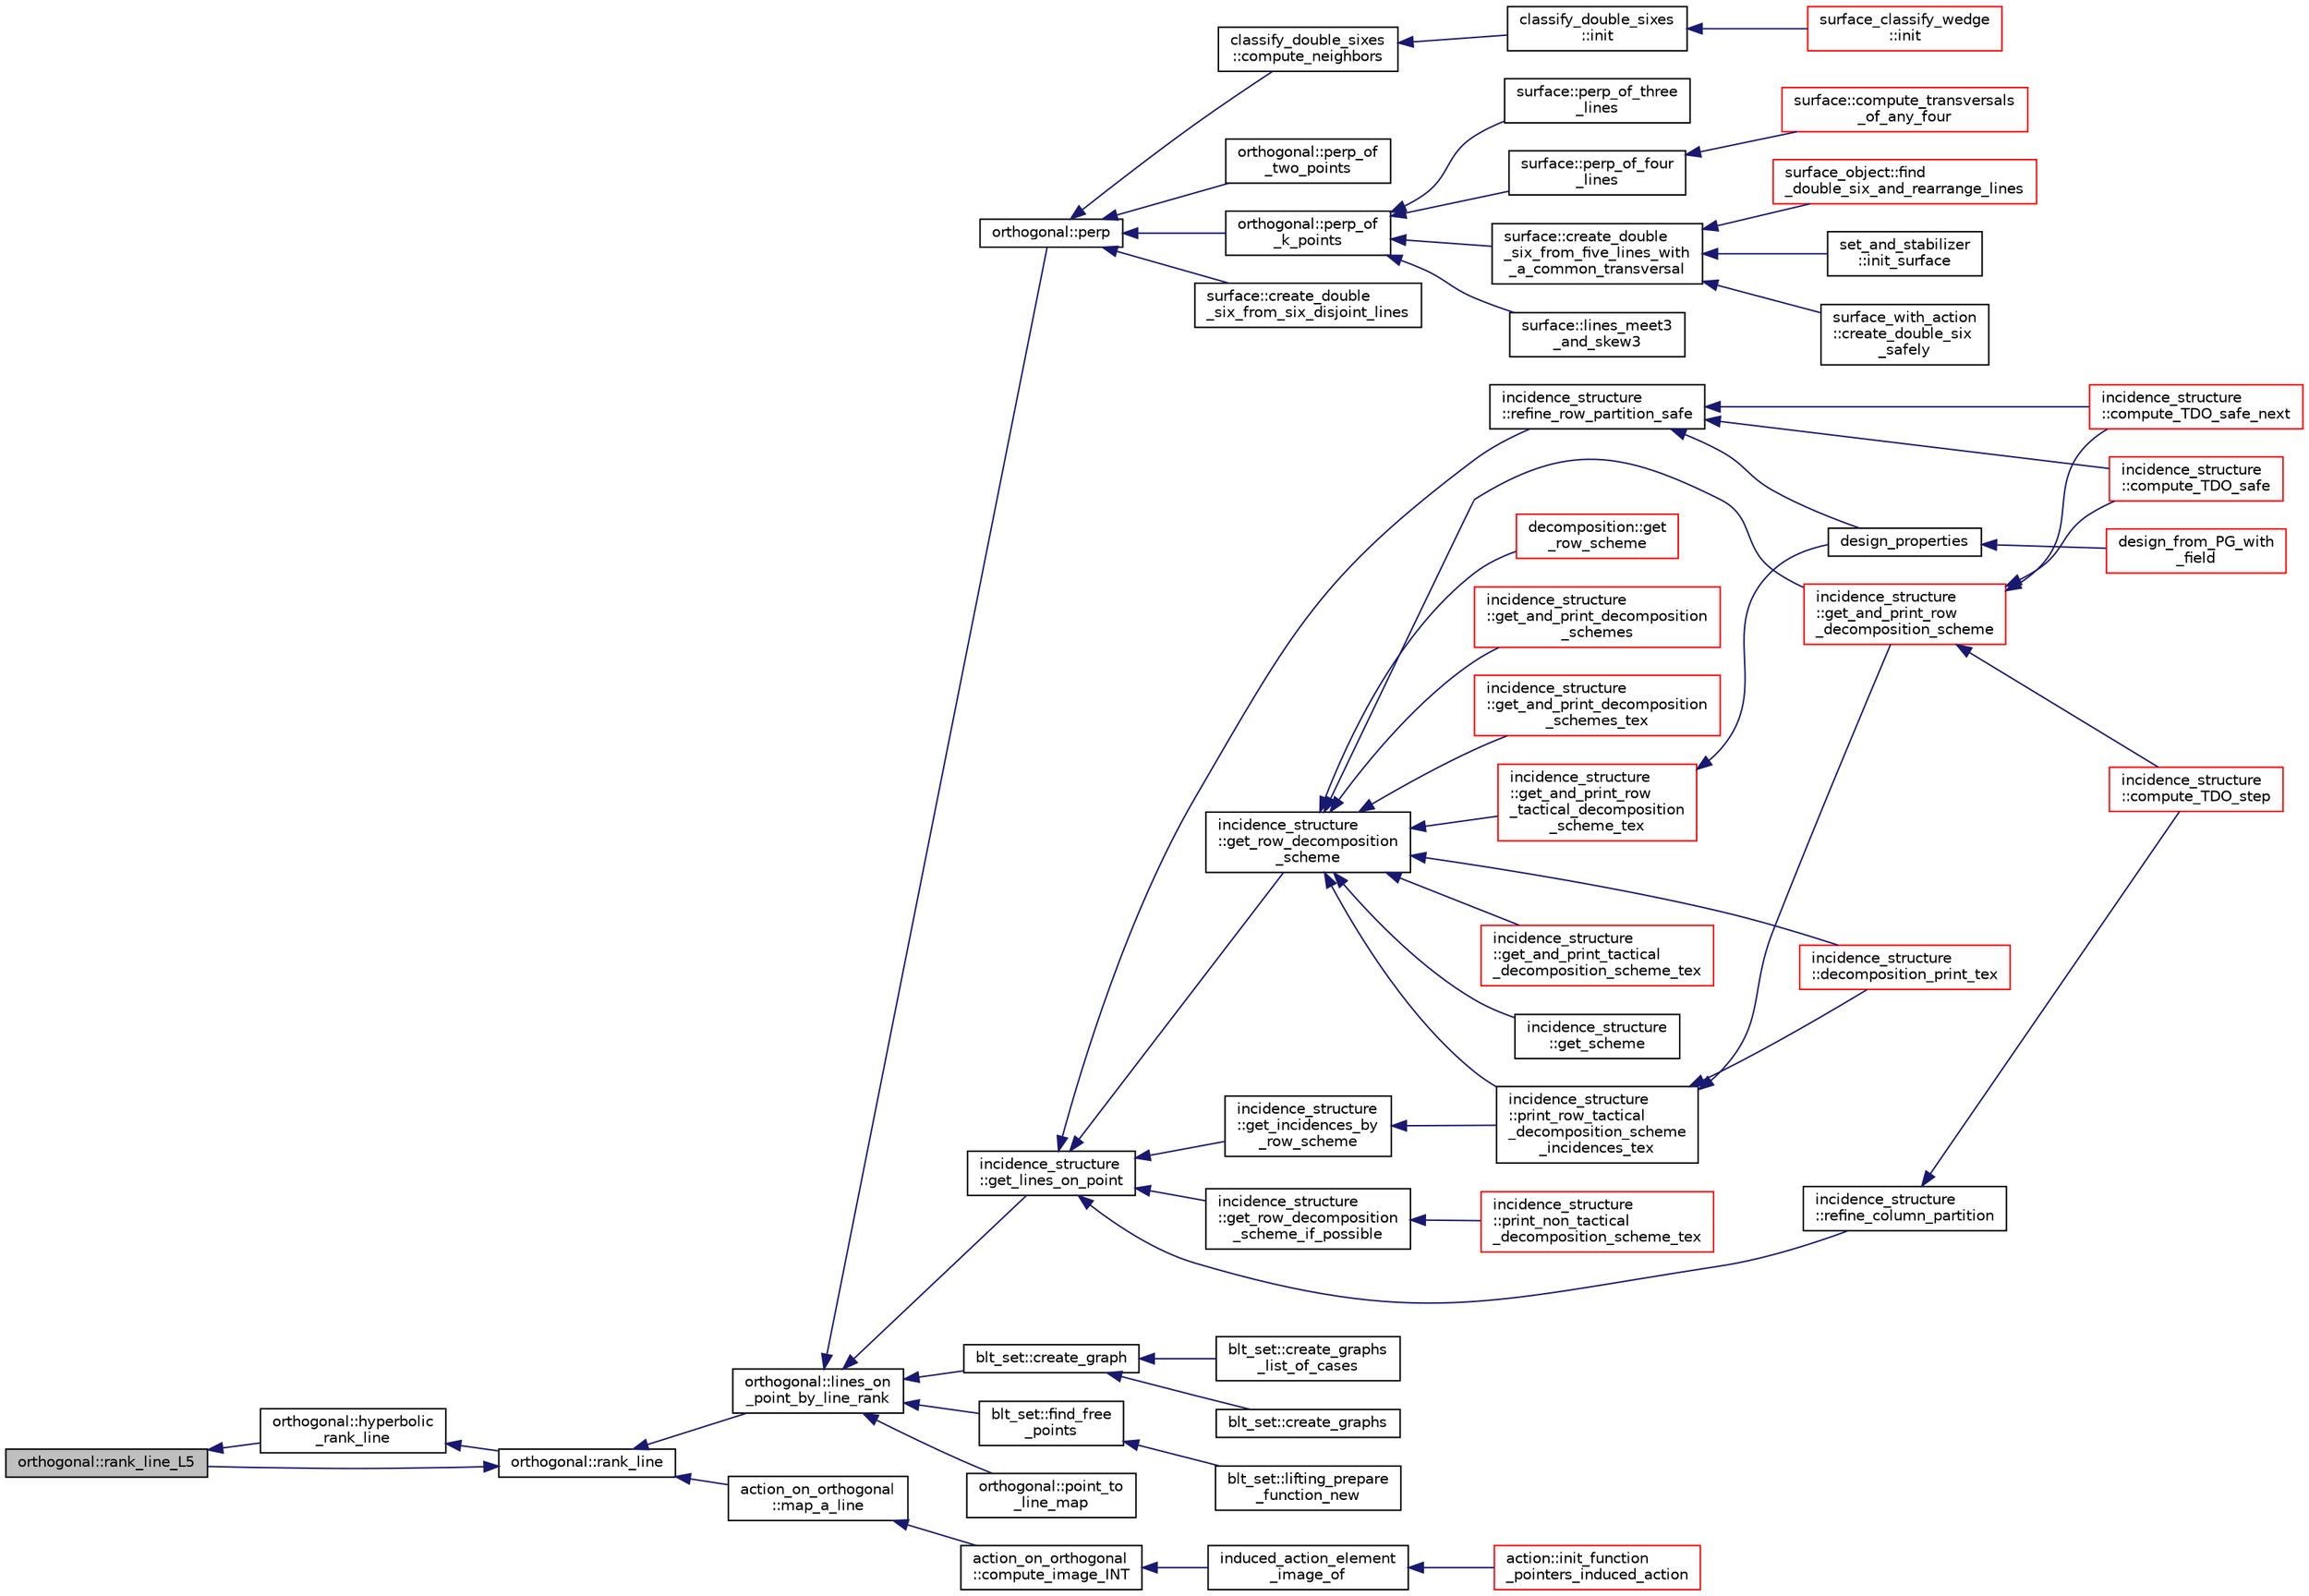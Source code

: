digraph "orthogonal::rank_line_L5"
{
  edge [fontname="Helvetica",fontsize="10",labelfontname="Helvetica",labelfontsize="10"];
  node [fontname="Helvetica",fontsize="10",shape=record];
  rankdir="LR";
  Node38795 [label="orthogonal::rank_line_L5",height=0.2,width=0.4,color="black", fillcolor="grey75", style="filled", fontcolor="black"];
  Node38795 -> Node38796 [dir="back",color="midnightblue",fontsize="10",style="solid",fontname="Helvetica"];
  Node38796 [label="orthogonal::hyperbolic\l_rank_line",height=0.2,width=0.4,color="black", fillcolor="white", style="filled",URL="$d7/daa/classorthogonal.html#a2810f9a6851f445b03fdbfe2a888e9f5"];
  Node38796 -> Node38797 [dir="back",color="midnightblue",fontsize="10",style="solid",fontname="Helvetica"];
  Node38797 [label="orthogonal::rank_line",height=0.2,width=0.4,color="black", fillcolor="white", style="filled",URL="$d7/daa/classorthogonal.html#a5e1b5a3eb76840f425e71f25dabcd470"];
  Node38797 -> Node38798 [dir="back",color="midnightblue",fontsize="10",style="solid",fontname="Helvetica"];
  Node38798 [label="orthogonal::lines_on\l_point_by_line_rank",height=0.2,width=0.4,color="black", fillcolor="white", style="filled",URL="$d7/daa/classorthogonal.html#adc21874b6da3cd3585c704994fb538aa"];
  Node38798 -> Node38799 [dir="back",color="midnightblue",fontsize="10",style="solid",fontname="Helvetica"];
  Node38799 [label="blt_set::create_graph",height=0.2,width=0.4,color="black", fillcolor="white", style="filled",URL="$d1/d3d/classblt__set.html#ae92249ece99ffbc92e93e49cd5d5dccf"];
  Node38799 -> Node38800 [dir="back",color="midnightblue",fontsize="10",style="solid",fontname="Helvetica"];
  Node38800 [label="blt_set::create_graphs",height=0.2,width=0.4,color="black", fillcolor="white", style="filled",URL="$d1/d3d/classblt__set.html#a3f1d4a8ed15875c47b327949f26a4533"];
  Node38799 -> Node38801 [dir="back",color="midnightblue",fontsize="10",style="solid",fontname="Helvetica"];
  Node38801 [label="blt_set::create_graphs\l_list_of_cases",height=0.2,width=0.4,color="black", fillcolor="white", style="filled",URL="$d1/d3d/classblt__set.html#a91ad531d4154bd887182dbd6121476f3"];
  Node38798 -> Node38802 [dir="back",color="midnightblue",fontsize="10",style="solid",fontname="Helvetica"];
  Node38802 [label="blt_set::find_free\l_points",height=0.2,width=0.4,color="black", fillcolor="white", style="filled",URL="$d1/d3d/classblt__set.html#a71f82dd3dc4a901ea2a0949d2f1af302"];
  Node38802 -> Node38803 [dir="back",color="midnightblue",fontsize="10",style="solid",fontname="Helvetica"];
  Node38803 [label="blt_set::lifting_prepare\l_function_new",height=0.2,width=0.4,color="black", fillcolor="white", style="filled",URL="$d1/d3d/classblt__set.html#a1314b7c0a3b78ba54c0f61a397d8afce"];
  Node38798 -> Node38804 [dir="back",color="midnightblue",fontsize="10",style="solid",fontname="Helvetica"];
  Node38804 [label="orthogonal::point_to\l_line_map",height=0.2,width=0.4,color="black", fillcolor="white", style="filled",URL="$d7/daa/classorthogonal.html#a1eae48671390d1c251303be93b45f9e4"];
  Node38798 -> Node38805 [dir="back",color="midnightblue",fontsize="10",style="solid",fontname="Helvetica"];
  Node38805 [label="orthogonal::perp",height=0.2,width=0.4,color="black", fillcolor="white", style="filled",URL="$d7/daa/classorthogonal.html#ae80e0fa8d1e8caddb9afbb466e3d3189"];
  Node38805 -> Node38806 [dir="back",color="midnightblue",fontsize="10",style="solid",fontname="Helvetica"];
  Node38806 [label="orthogonal::perp_of\l_two_points",height=0.2,width=0.4,color="black", fillcolor="white", style="filled",URL="$d7/daa/classorthogonal.html#a6a05fef2e61ed508bff66d6728c58ec0"];
  Node38805 -> Node38807 [dir="back",color="midnightblue",fontsize="10",style="solid",fontname="Helvetica"];
  Node38807 [label="orthogonal::perp_of\l_k_points",height=0.2,width=0.4,color="black", fillcolor="white", style="filled",URL="$d7/daa/classorthogonal.html#a6a92a4680dc76bb289141fc5c765f5fb"];
  Node38807 -> Node38808 [dir="back",color="midnightblue",fontsize="10",style="solid",fontname="Helvetica"];
  Node38808 [label="surface::lines_meet3\l_and_skew3",height=0.2,width=0.4,color="black", fillcolor="white", style="filled",URL="$d5/d88/classsurface.html#af87ed9d20b980a89342f20c206ae5790"];
  Node38807 -> Node38809 [dir="back",color="midnightblue",fontsize="10",style="solid",fontname="Helvetica"];
  Node38809 [label="surface::perp_of_three\l_lines",height=0.2,width=0.4,color="black", fillcolor="white", style="filled",URL="$d5/d88/classsurface.html#aaa43449a367799d405821a1cd5a7e644"];
  Node38807 -> Node38810 [dir="back",color="midnightblue",fontsize="10",style="solid",fontname="Helvetica"];
  Node38810 [label="surface::perp_of_four\l_lines",height=0.2,width=0.4,color="black", fillcolor="white", style="filled",URL="$d5/d88/classsurface.html#a8da8a93f1fcbf344eb943869b0d488f1"];
  Node38810 -> Node38811 [dir="back",color="midnightblue",fontsize="10",style="solid",fontname="Helvetica"];
  Node38811 [label="surface::compute_transversals\l_of_any_four",height=0.2,width=0.4,color="red", fillcolor="white", style="filled",URL="$d5/d88/classsurface.html#a8023ace5ba7640932b77f1d54a792614"];
  Node38807 -> Node38820 [dir="back",color="midnightblue",fontsize="10",style="solid",fontname="Helvetica"];
  Node38820 [label="surface::create_double\l_six_from_five_lines_with\l_a_common_transversal",height=0.2,width=0.4,color="black", fillcolor="white", style="filled",URL="$d5/d88/classsurface.html#a6d8fafa386893521305e016011d55673"];
  Node38820 -> Node38821 [dir="back",color="midnightblue",fontsize="10",style="solid",fontname="Helvetica"];
  Node38821 [label="surface_object::find\l_double_six_and_rearrange_lines",height=0.2,width=0.4,color="red", fillcolor="white", style="filled",URL="$df/df8/classsurface__object.html#aa2fc4ff039e9f3a5ac29718e29b6b90c"];
  Node38820 -> Node38832 [dir="back",color="midnightblue",fontsize="10",style="solid",fontname="Helvetica"];
  Node38832 [label="set_and_stabilizer\l::init_surface",height=0.2,width=0.4,color="black", fillcolor="white", style="filled",URL="$de/df6/classset__and__stabilizer.html#aac2cff4e770a86c6d40e55478e33b6b5"];
  Node38820 -> Node38833 [dir="back",color="midnightblue",fontsize="10",style="solid",fontname="Helvetica"];
  Node38833 [label="surface_with_action\l::create_double_six\l_safely",height=0.2,width=0.4,color="black", fillcolor="white", style="filled",URL="$d8/df9/classsurface__with__action.html#a5d151dc90786f5466eb08dc1e2939170"];
  Node38805 -> Node38834 [dir="back",color="midnightblue",fontsize="10",style="solid",fontname="Helvetica"];
  Node38834 [label="surface::create_double\l_six_from_six_disjoint_lines",height=0.2,width=0.4,color="black", fillcolor="white", style="filled",URL="$d5/d88/classsurface.html#a4c44f0a33d709edee71537547880dd87"];
  Node38805 -> Node38835 [dir="back",color="midnightblue",fontsize="10",style="solid",fontname="Helvetica"];
  Node38835 [label="classify_double_sixes\l::compute_neighbors",height=0.2,width=0.4,color="black", fillcolor="white", style="filled",URL="$dd/d23/classclassify__double__sixes.html#a675e241052c36c58063ddcfc06d209b2"];
  Node38835 -> Node38814 [dir="back",color="midnightblue",fontsize="10",style="solid",fontname="Helvetica"];
  Node38814 [label="classify_double_sixes\l::init",height=0.2,width=0.4,color="black", fillcolor="white", style="filled",URL="$dd/d23/classclassify__double__sixes.html#a8c5c41d5124b35379d626480ff225f7b"];
  Node38814 -> Node38815 [dir="back",color="midnightblue",fontsize="10",style="solid",fontname="Helvetica"];
  Node38815 [label="surface_classify_wedge\l::init",height=0.2,width=0.4,color="red", fillcolor="white", style="filled",URL="$d7/d5c/classsurface__classify__wedge.html#a43302106663b307aa8274a5112a7010a"];
  Node38798 -> Node38836 [dir="back",color="midnightblue",fontsize="10",style="solid",fontname="Helvetica"];
  Node38836 [label="incidence_structure\l::get_lines_on_point",height=0.2,width=0.4,color="black", fillcolor="white", style="filled",URL="$da/d8a/classincidence__structure.html#a09148fd9478525b4a65c8e44833d1861"];
  Node38836 -> Node38837 [dir="back",color="midnightblue",fontsize="10",style="solid",fontname="Helvetica"];
  Node38837 [label="incidence_structure\l::refine_row_partition_safe",height=0.2,width=0.4,color="black", fillcolor="white", style="filled",URL="$da/d8a/classincidence__structure.html#ae84b2dc0f1a0cd1f9acfadcae21e3745"];
  Node38837 -> Node38838 [dir="back",color="midnightblue",fontsize="10",style="solid",fontname="Helvetica"];
  Node38838 [label="design_properties",height=0.2,width=0.4,color="black", fillcolor="white", style="filled",URL="$d9/dc2/apps_2combinatorics_2design_8_c.html#a7d7aac893d68b4a25d1ab91b57ae2af1"];
  Node38838 -> Node38839 [dir="back",color="midnightblue",fontsize="10",style="solid",fontname="Helvetica"];
  Node38839 [label="design_from_PG_with\l_field",height=0.2,width=0.4,color="red", fillcolor="white", style="filled",URL="$d9/dc2/apps_2combinatorics_2design_8_c.html#a5d0ddbe05228e631bc5fc469bc9ba6dd"];
  Node38837 -> Node38842 [dir="back",color="midnightblue",fontsize="10",style="solid",fontname="Helvetica"];
  Node38842 [label="incidence_structure\l::compute_TDO_safe_next",height=0.2,width=0.4,color="red", fillcolor="white", style="filled",URL="$da/d8a/classincidence__structure.html#a7c315a348fc6bed0f8642767cc9cd7d1"];
  Node38837 -> Node38845 [dir="back",color="midnightblue",fontsize="10",style="solid",fontname="Helvetica"];
  Node38845 [label="incidence_structure\l::compute_TDO_safe",height=0.2,width=0.4,color="red", fillcolor="white", style="filled",URL="$da/d8a/classincidence__structure.html#ab1409e71c4b6855e49edfd3526644202"];
  Node38836 -> Node38859 [dir="back",color="midnightblue",fontsize="10",style="solid",fontname="Helvetica"];
  Node38859 [label="incidence_structure\l::refine_column_partition",height=0.2,width=0.4,color="black", fillcolor="white", style="filled",URL="$da/d8a/classincidence__structure.html#ac262f307c1531d67496129dc7890cda4"];
  Node38859 -> Node38860 [dir="back",color="midnightblue",fontsize="10",style="solid",fontname="Helvetica"];
  Node38860 [label="incidence_structure\l::compute_TDO_step",height=0.2,width=0.4,color="red", fillcolor="white", style="filled",URL="$da/d8a/classincidence__structure.html#a6175accaa64033df34d722c594a8b827"];
  Node38836 -> Node38864 [dir="back",color="midnightblue",fontsize="10",style="solid",fontname="Helvetica"];
  Node38864 [label="incidence_structure\l::get_incidences_by\l_row_scheme",height=0.2,width=0.4,color="black", fillcolor="white", style="filled",URL="$da/d8a/classincidence__structure.html#addab249e03244133841bd793389c792c"];
  Node38864 -> Node38865 [dir="back",color="midnightblue",fontsize="10",style="solid",fontname="Helvetica"];
  Node38865 [label="incidence_structure\l::print_row_tactical\l_decomposition_scheme\l_incidences_tex",height=0.2,width=0.4,color="black", fillcolor="white", style="filled",URL="$da/d8a/classincidence__structure.html#a23279d5c98b702de05171c245d5375fa"];
  Node38865 -> Node38866 [dir="back",color="midnightblue",fontsize="10",style="solid",fontname="Helvetica"];
  Node38866 [label="incidence_structure\l::get_and_print_row\l_decomposition_scheme",height=0.2,width=0.4,color="red", fillcolor="white", style="filled",URL="$da/d8a/classincidence__structure.html#a4a1e589bb5c47fb2d98fdb561b669dcf"];
  Node38866 -> Node38842 [dir="back",color="midnightblue",fontsize="10",style="solid",fontname="Helvetica"];
  Node38866 -> Node38845 [dir="back",color="midnightblue",fontsize="10",style="solid",fontname="Helvetica"];
  Node38866 -> Node38860 [dir="back",color="midnightblue",fontsize="10",style="solid",fontname="Helvetica"];
  Node38865 -> Node38867 [dir="back",color="midnightblue",fontsize="10",style="solid",fontname="Helvetica"];
  Node38867 [label="incidence_structure\l::decomposition_print_tex",height=0.2,width=0.4,color="red", fillcolor="white", style="filled",URL="$da/d8a/classincidence__structure.html#ada3fae9fd1819b36e6bfe18dedd01e6a"];
  Node38836 -> Node38868 [dir="back",color="midnightblue",fontsize="10",style="solid",fontname="Helvetica"];
  Node38868 [label="incidence_structure\l::get_row_decomposition\l_scheme",height=0.2,width=0.4,color="black", fillcolor="white", style="filled",URL="$da/d8a/classincidence__structure.html#aa0ad04253ba8e75bb15900ee8b01c9aa"];
  Node38868 -> Node38869 [dir="back",color="midnightblue",fontsize="10",style="solid",fontname="Helvetica"];
  Node38869 [label="decomposition::get\l_row_scheme",height=0.2,width=0.4,color="red", fillcolor="white", style="filled",URL="$d3/d2b/classdecomposition.html#acdb57cdc0c5b1b4692337a7a629f7113"];
  Node38868 -> Node38865 [dir="back",color="midnightblue",fontsize="10",style="solid",fontname="Helvetica"];
  Node38868 -> Node38866 [dir="back",color="midnightblue",fontsize="10",style="solid",fontname="Helvetica"];
  Node38868 -> Node38871 [dir="back",color="midnightblue",fontsize="10",style="solid",fontname="Helvetica"];
  Node38871 [label="incidence_structure\l::get_and_print_decomposition\l_schemes",height=0.2,width=0.4,color="red", fillcolor="white", style="filled",URL="$da/d8a/classincidence__structure.html#a95766a2ffb220bae98b60ed3c91bce9a"];
  Node38868 -> Node38875 [dir="back",color="midnightblue",fontsize="10",style="solid",fontname="Helvetica"];
  Node38875 [label="incidence_structure\l::get_and_print_decomposition\l_schemes_tex",height=0.2,width=0.4,color="red", fillcolor="white", style="filled",URL="$da/d8a/classincidence__structure.html#a2a9844501c86ee7588a64227cc6867e5"];
  Node38868 -> Node38876 [dir="back",color="midnightblue",fontsize="10",style="solid",fontname="Helvetica"];
  Node38876 [label="incidence_structure\l::get_and_print_tactical\l_decomposition_scheme_tex",height=0.2,width=0.4,color="red", fillcolor="white", style="filled",URL="$da/d8a/classincidence__structure.html#a88a5db2769f6529b86c1ee250ceed24d"];
  Node38868 -> Node38877 [dir="back",color="midnightblue",fontsize="10",style="solid",fontname="Helvetica"];
  Node38877 [label="incidence_structure\l::get_scheme",height=0.2,width=0.4,color="black", fillcolor="white", style="filled",URL="$da/d8a/classincidence__structure.html#a13191a7c41cd54c5a453e82395893ad9"];
  Node38868 -> Node38878 [dir="back",color="midnightblue",fontsize="10",style="solid",fontname="Helvetica"];
  Node38878 [label="incidence_structure\l::get_and_print_row\l_tactical_decomposition\l_scheme_tex",height=0.2,width=0.4,color="red", fillcolor="white", style="filled",URL="$da/d8a/classincidence__structure.html#a93bcc4c9c4ebb9635a60b2c5df9c43b0"];
  Node38878 -> Node38838 [dir="back",color="midnightblue",fontsize="10",style="solid",fontname="Helvetica"];
  Node38868 -> Node38867 [dir="back",color="midnightblue",fontsize="10",style="solid",fontname="Helvetica"];
  Node38836 -> Node38879 [dir="back",color="midnightblue",fontsize="10",style="solid",fontname="Helvetica"];
  Node38879 [label="incidence_structure\l::get_row_decomposition\l_scheme_if_possible",height=0.2,width=0.4,color="black", fillcolor="white", style="filled",URL="$da/d8a/classincidence__structure.html#ac93d2a6419b0fca3f25f101c5f08caf5"];
  Node38879 -> Node38880 [dir="back",color="midnightblue",fontsize="10",style="solid",fontname="Helvetica"];
  Node38880 [label="incidence_structure\l::print_non_tactical\l_decomposition_scheme_tex",height=0.2,width=0.4,color="red", fillcolor="white", style="filled",URL="$da/d8a/classincidence__structure.html#a27995a1d72c680e66343d871d838800e"];
  Node38797 -> Node38795 [dir="back",color="midnightblue",fontsize="10",style="solid",fontname="Helvetica"];
  Node38797 -> Node38881 [dir="back",color="midnightblue",fontsize="10",style="solid",fontname="Helvetica"];
  Node38881 [label="action_on_orthogonal\l::map_a_line",height=0.2,width=0.4,color="black", fillcolor="white", style="filled",URL="$dc/d87/classaction__on__orthogonal.html#ac7e41a4bbc9e0f2813f2f7030f3ed177"];
  Node38881 -> Node38882 [dir="back",color="midnightblue",fontsize="10",style="solid",fontname="Helvetica"];
  Node38882 [label="action_on_orthogonal\l::compute_image_INT",height=0.2,width=0.4,color="black", fillcolor="white", style="filled",URL="$dc/d87/classaction__on__orthogonal.html#a53cee5a150163f7614151b9cd1fc06f3"];
  Node38882 -> Node38883 [dir="back",color="midnightblue",fontsize="10",style="solid",fontname="Helvetica"];
  Node38883 [label="induced_action_element\l_image_of",height=0.2,width=0.4,color="black", fillcolor="white", style="filled",URL="$d3/d27/interface_8_c.html#a821850d6c3988dd122de0489cd36f0f0"];
  Node38883 -> Node38884 [dir="back",color="midnightblue",fontsize="10",style="solid",fontname="Helvetica"];
  Node38884 [label="action::init_function\l_pointers_induced_action",height=0.2,width=0.4,color="red", fillcolor="white", style="filled",URL="$d2/d86/classaction.html#a3b9287d084b24f7a3b9532a7589c58de"];
}
